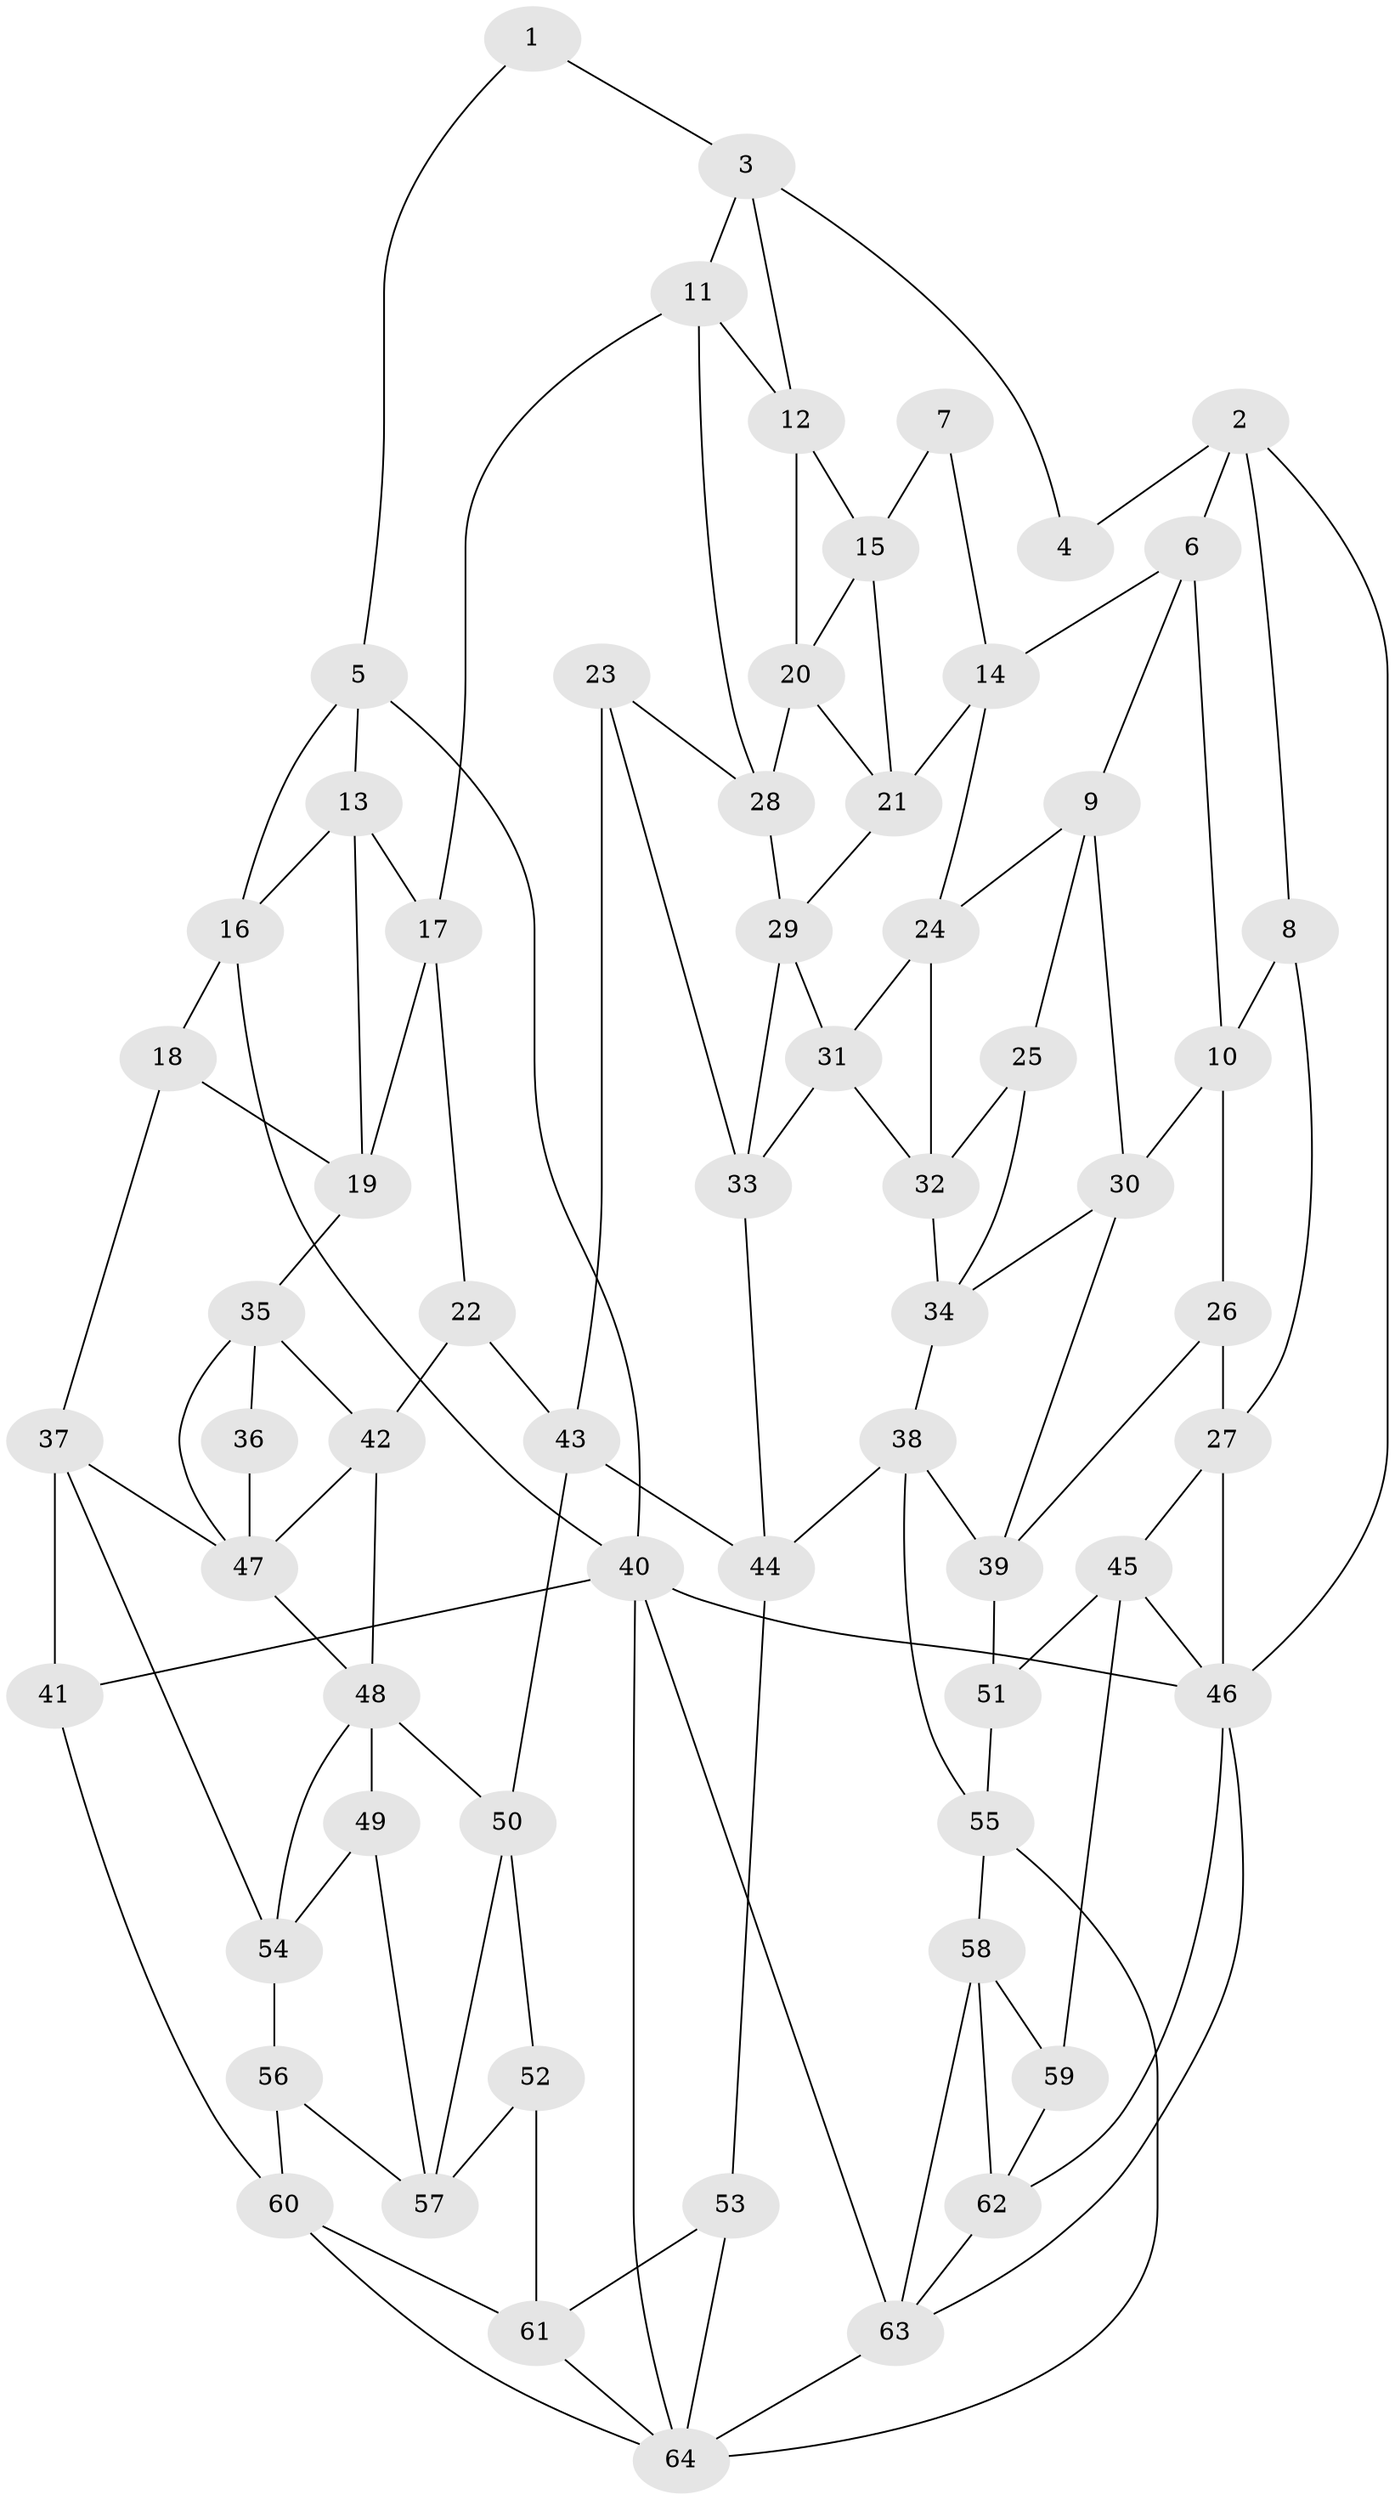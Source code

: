 // original degree distribution, {3: 0.023622047244094488, 4: 0.2440944881889764, 6: 0.23622047244094488, 5: 0.49606299212598426}
// Generated by graph-tools (version 1.1) at 2025/51/03/09/25 03:51:01]
// undirected, 64 vertices, 122 edges
graph export_dot {
graph [start="1"]
  node [color=gray90,style=filled];
  1;
  2;
  3;
  4;
  5;
  6;
  7;
  8;
  9;
  10;
  11;
  12;
  13;
  14;
  15;
  16;
  17;
  18;
  19;
  20;
  21;
  22;
  23;
  24;
  25;
  26;
  27;
  28;
  29;
  30;
  31;
  32;
  33;
  34;
  35;
  36;
  37;
  38;
  39;
  40;
  41;
  42;
  43;
  44;
  45;
  46;
  47;
  48;
  49;
  50;
  51;
  52;
  53;
  54;
  55;
  56;
  57;
  58;
  59;
  60;
  61;
  62;
  63;
  64;
  1 -- 3 [weight=1.0];
  1 -- 5 [weight=1.0];
  2 -- 4 [weight=1.0];
  2 -- 6 [weight=1.0];
  2 -- 8 [weight=1.0];
  2 -- 46 [weight=1.0];
  3 -- 4 [weight=1.0];
  3 -- 11 [weight=1.0];
  3 -- 12 [weight=1.0];
  5 -- 13 [weight=1.0];
  5 -- 16 [weight=1.0];
  5 -- 40 [weight=1.0];
  6 -- 9 [weight=1.0];
  6 -- 10 [weight=1.0];
  6 -- 14 [weight=1.0];
  7 -- 14 [weight=1.0];
  7 -- 15 [weight=1.0];
  8 -- 10 [weight=1.0];
  8 -- 27 [weight=1.0];
  9 -- 24 [weight=1.0];
  9 -- 25 [weight=1.0];
  9 -- 30 [weight=1.0];
  10 -- 26 [weight=1.0];
  10 -- 30 [weight=1.0];
  11 -- 12 [weight=1.0];
  11 -- 17 [weight=1.0];
  11 -- 28 [weight=1.0];
  12 -- 15 [weight=1.0];
  12 -- 20 [weight=1.0];
  13 -- 16 [weight=1.0];
  13 -- 17 [weight=1.0];
  13 -- 19 [weight=1.0];
  14 -- 21 [weight=1.0];
  14 -- 24 [weight=1.0];
  15 -- 20 [weight=1.0];
  15 -- 21 [weight=1.0];
  16 -- 18 [weight=1.0];
  16 -- 40 [weight=1.0];
  17 -- 19 [weight=1.0];
  17 -- 22 [weight=1.0];
  18 -- 19 [weight=1.0];
  18 -- 37 [weight=1.0];
  19 -- 35 [weight=1.0];
  20 -- 21 [weight=1.0];
  20 -- 28 [weight=1.0];
  21 -- 29 [weight=1.0];
  22 -- 42 [weight=1.0];
  22 -- 43 [weight=1.0];
  23 -- 28 [weight=1.0];
  23 -- 33 [weight=1.0];
  23 -- 43 [weight=1.0];
  24 -- 31 [weight=1.0];
  24 -- 32 [weight=1.0];
  25 -- 32 [weight=1.0];
  25 -- 34 [weight=1.0];
  26 -- 27 [weight=1.0];
  26 -- 39 [weight=1.0];
  27 -- 45 [weight=1.0];
  27 -- 46 [weight=1.0];
  28 -- 29 [weight=1.0];
  29 -- 31 [weight=1.0];
  29 -- 33 [weight=1.0];
  30 -- 34 [weight=1.0];
  30 -- 39 [weight=1.0];
  31 -- 32 [weight=1.0];
  31 -- 33 [weight=1.0];
  32 -- 34 [weight=1.0];
  33 -- 44 [weight=1.0];
  34 -- 38 [weight=1.0];
  35 -- 36 [weight=1.0];
  35 -- 42 [weight=1.0];
  35 -- 47 [weight=1.0];
  36 -- 47 [weight=2.0];
  37 -- 41 [weight=1.0];
  37 -- 47 [weight=1.0];
  37 -- 54 [weight=1.0];
  38 -- 39 [weight=1.0];
  38 -- 44 [weight=1.0];
  38 -- 55 [weight=1.0];
  39 -- 51 [weight=1.0];
  40 -- 41 [weight=1.0];
  40 -- 46 [weight=1.0];
  40 -- 63 [weight=1.0];
  40 -- 64 [weight=1.0];
  41 -- 60 [weight=1.0];
  42 -- 47 [weight=1.0];
  42 -- 48 [weight=1.0];
  43 -- 44 [weight=1.0];
  43 -- 50 [weight=1.0];
  44 -- 53 [weight=1.0];
  45 -- 46 [weight=1.0];
  45 -- 51 [weight=1.0];
  45 -- 59 [weight=1.0];
  46 -- 62 [weight=1.0];
  46 -- 63 [weight=1.0];
  47 -- 48 [weight=1.0];
  48 -- 49 [weight=2.0];
  48 -- 50 [weight=1.0];
  48 -- 54 [weight=1.0];
  49 -- 54 [weight=1.0];
  49 -- 57 [weight=1.0];
  50 -- 52 [weight=1.0];
  50 -- 57 [weight=1.0];
  51 -- 55 [weight=1.0];
  52 -- 57 [weight=1.0];
  52 -- 61 [weight=1.0];
  53 -- 61 [weight=1.0];
  53 -- 64 [weight=1.0];
  54 -- 56 [weight=1.0];
  55 -- 58 [weight=1.0];
  55 -- 64 [weight=1.0];
  56 -- 57 [weight=1.0];
  56 -- 60 [weight=1.0];
  58 -- 59 [weight=1.0];
  58 -- 62 [weight=1.0];
  58 -- 63 [weight=1.0];
  59 -- 62 [weight=1.0];
  60 -- 61 [weight=1.0];
  60 -- 64 [weight=1.0];
  61 -- 64 [weight=1.0];
  62 -- 63 [weight=1.0];
  63 -- 64 [weight=1.0];
}
